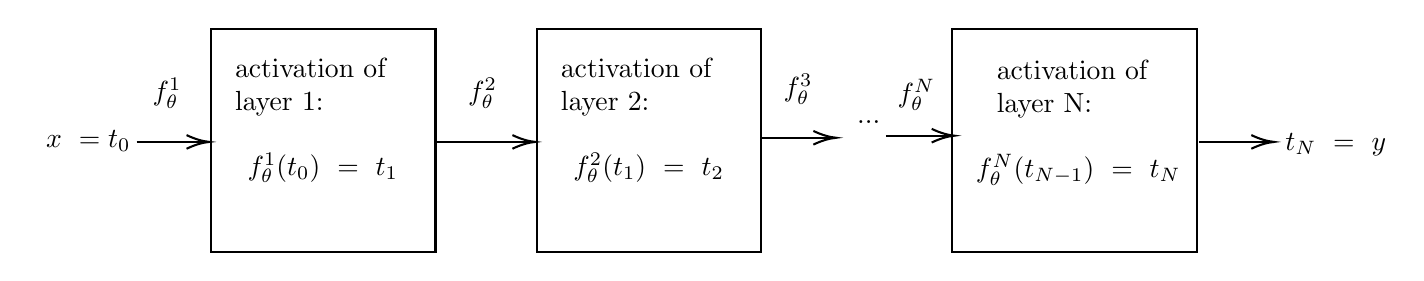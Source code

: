 \tikzset{every picture/.style={line width=0.75pt}} %set default line width to 0.75pt        

\begin{tikzpicture}[x=0.75pt,y=0.75pt,yscale=-1,xscale=1]
%uncomment if require: \path (0,300); %set diagram left start at 0, and has height of 300

%Shape: Rectangle [id:dp11557839760136379] 
\draw   (86,115) -- (194.28,115) -- (194.28,222.54) -- (86,222.54) -- cycle ;
%Straight Lines [id:da1142035093360374] 
\draw    (50.28,169.54) -- (83.28,169.54) ;
\draw [shift={(85.28,169.54)}, rotate = 180] [color={rgb, 255:red, 0; green, 0; blue, 0 }  ][line width=0.75]    (10.93,-3.29) .. controls (6.95,-1.4) and (3.31,-0.3) .. (0,0) .. controls (3.31,0.3) and (6.95,1.4) .. (10.93,3.29)   ;

%Shape: Rectangle [id:dp8535129506639174] 
\draw   (243,115) -- (351.28,115) -- (351.28,222.54) -- (243,222.54) -- cycle ;
%Straight Lines [id:da6474611183792474] 
\draw    (194.28,169.54) -- (240.28,169.54) ;
\draw [shift={(242.28,169.54)}, rotate = 180] [color={rgb, 255:red, 0; green, 0; blue, 0 }  ][line width=0.75]    (10.93,-3.29) .. controls (6.95,-1.4) and (3.31,-0.3) .. (0,0) .. controls (3.31,0.3) and (6.95,1.4) .. (10.93,3.29)   ;

%Straight Lines [id:da3402708303870947] 
\draw    (351.28,167.54) -- (385.28,167.54) ;
\draw [shift={(387.28,167.54)}, rotate = 180] [color={rgb, 255:red, 0; green, 0; blue, 0 }  ][line width=0.75]    (10.93,-3.29) .. controls (6.95,-1.4) and (3.31,-0.3) .. (0,0) .. controls (3.31,0.3) and (6.95,1.4) .. (10.93,3.29)   ;

%Shape: Rectangle [id:dp36778088597422554] 
\draw   (443,115) -- (561.28,115) -- (561.28,222.54) -- (443,222.54) -- cycle ;
%Straight Lines [id:da36638278521792755] 
\draw    (411.28,166.54) -- (442.28,166.54) ;
\draw [shift={(444.28,166.54)}, rotate = 180] [color={rgb, 255:red, 0; green, 0; blue, 0 }  ][line width=0.75]    (10.93,-3.29) .. controls (6.95,-1.4) and (3.31,-0.3) .. (0,0) .. controls (3.31,0.3) and (6.95,1.4) .. (10.93,3.29)   ;

%Straight Lines [id:da9984222042248518] 
\draw    (562.28,169.54) -- (596.28,169.54) ;
\draw [shift={(598.28,169.54)}, rotate = 180] [color={rgb, 255:red, 0; green, 0; blue, 0 }  ][line width=0.75]    (10.93,-3.29) .. controls (6.95,-1.4) and (3.31,-0.3) .. (0,0) .. controls (3.31,0.3) and (6.95,1.4) .. (10.93,3.29)   ;


% Text Node
\draw (65,146) node   {$f^{1}_{\theta }$};
% Text Node
\draw (134,143) node  [align=left] {activation of\\layer 1: };
% Text Node
\draw (140,182) node   {$f^{1}_{\theta }( t_{0}) \ =\ t_{1}$};
% Text Node
\draw (27,169) node   {$x\ =t_{0}$};
% Text Node
\draw (217,146) node   {$f^{2}_{\theta }$};
% Text Node
\draw (291,143) node  [align=left] {activation of\\layer 2: };
% Text Node
\draw (297,182) node   {$f^{2}_{\theta }( t_{1}) \ =\ t_{2}$};
% Text Node
\draw (403,160) node   {$...$};
% Text Node
\draw (369,144) node   {$f^{3}_{\theta }$};
% Text Node
\draw (426,147) node   {$f^{N}_{\theta }$};
% Text Node
\draw (501,144) node  [align=left] {activation of\\layer N: };
% Text Node
\draw (504,183) node   {$f^{N}_{\theta }( t_{N-1}) \ =\ t_{N}$};
% Text Node
\draw (628,171) node   {$t_{N} \ =\ y$};


\end{tikzpicture}
